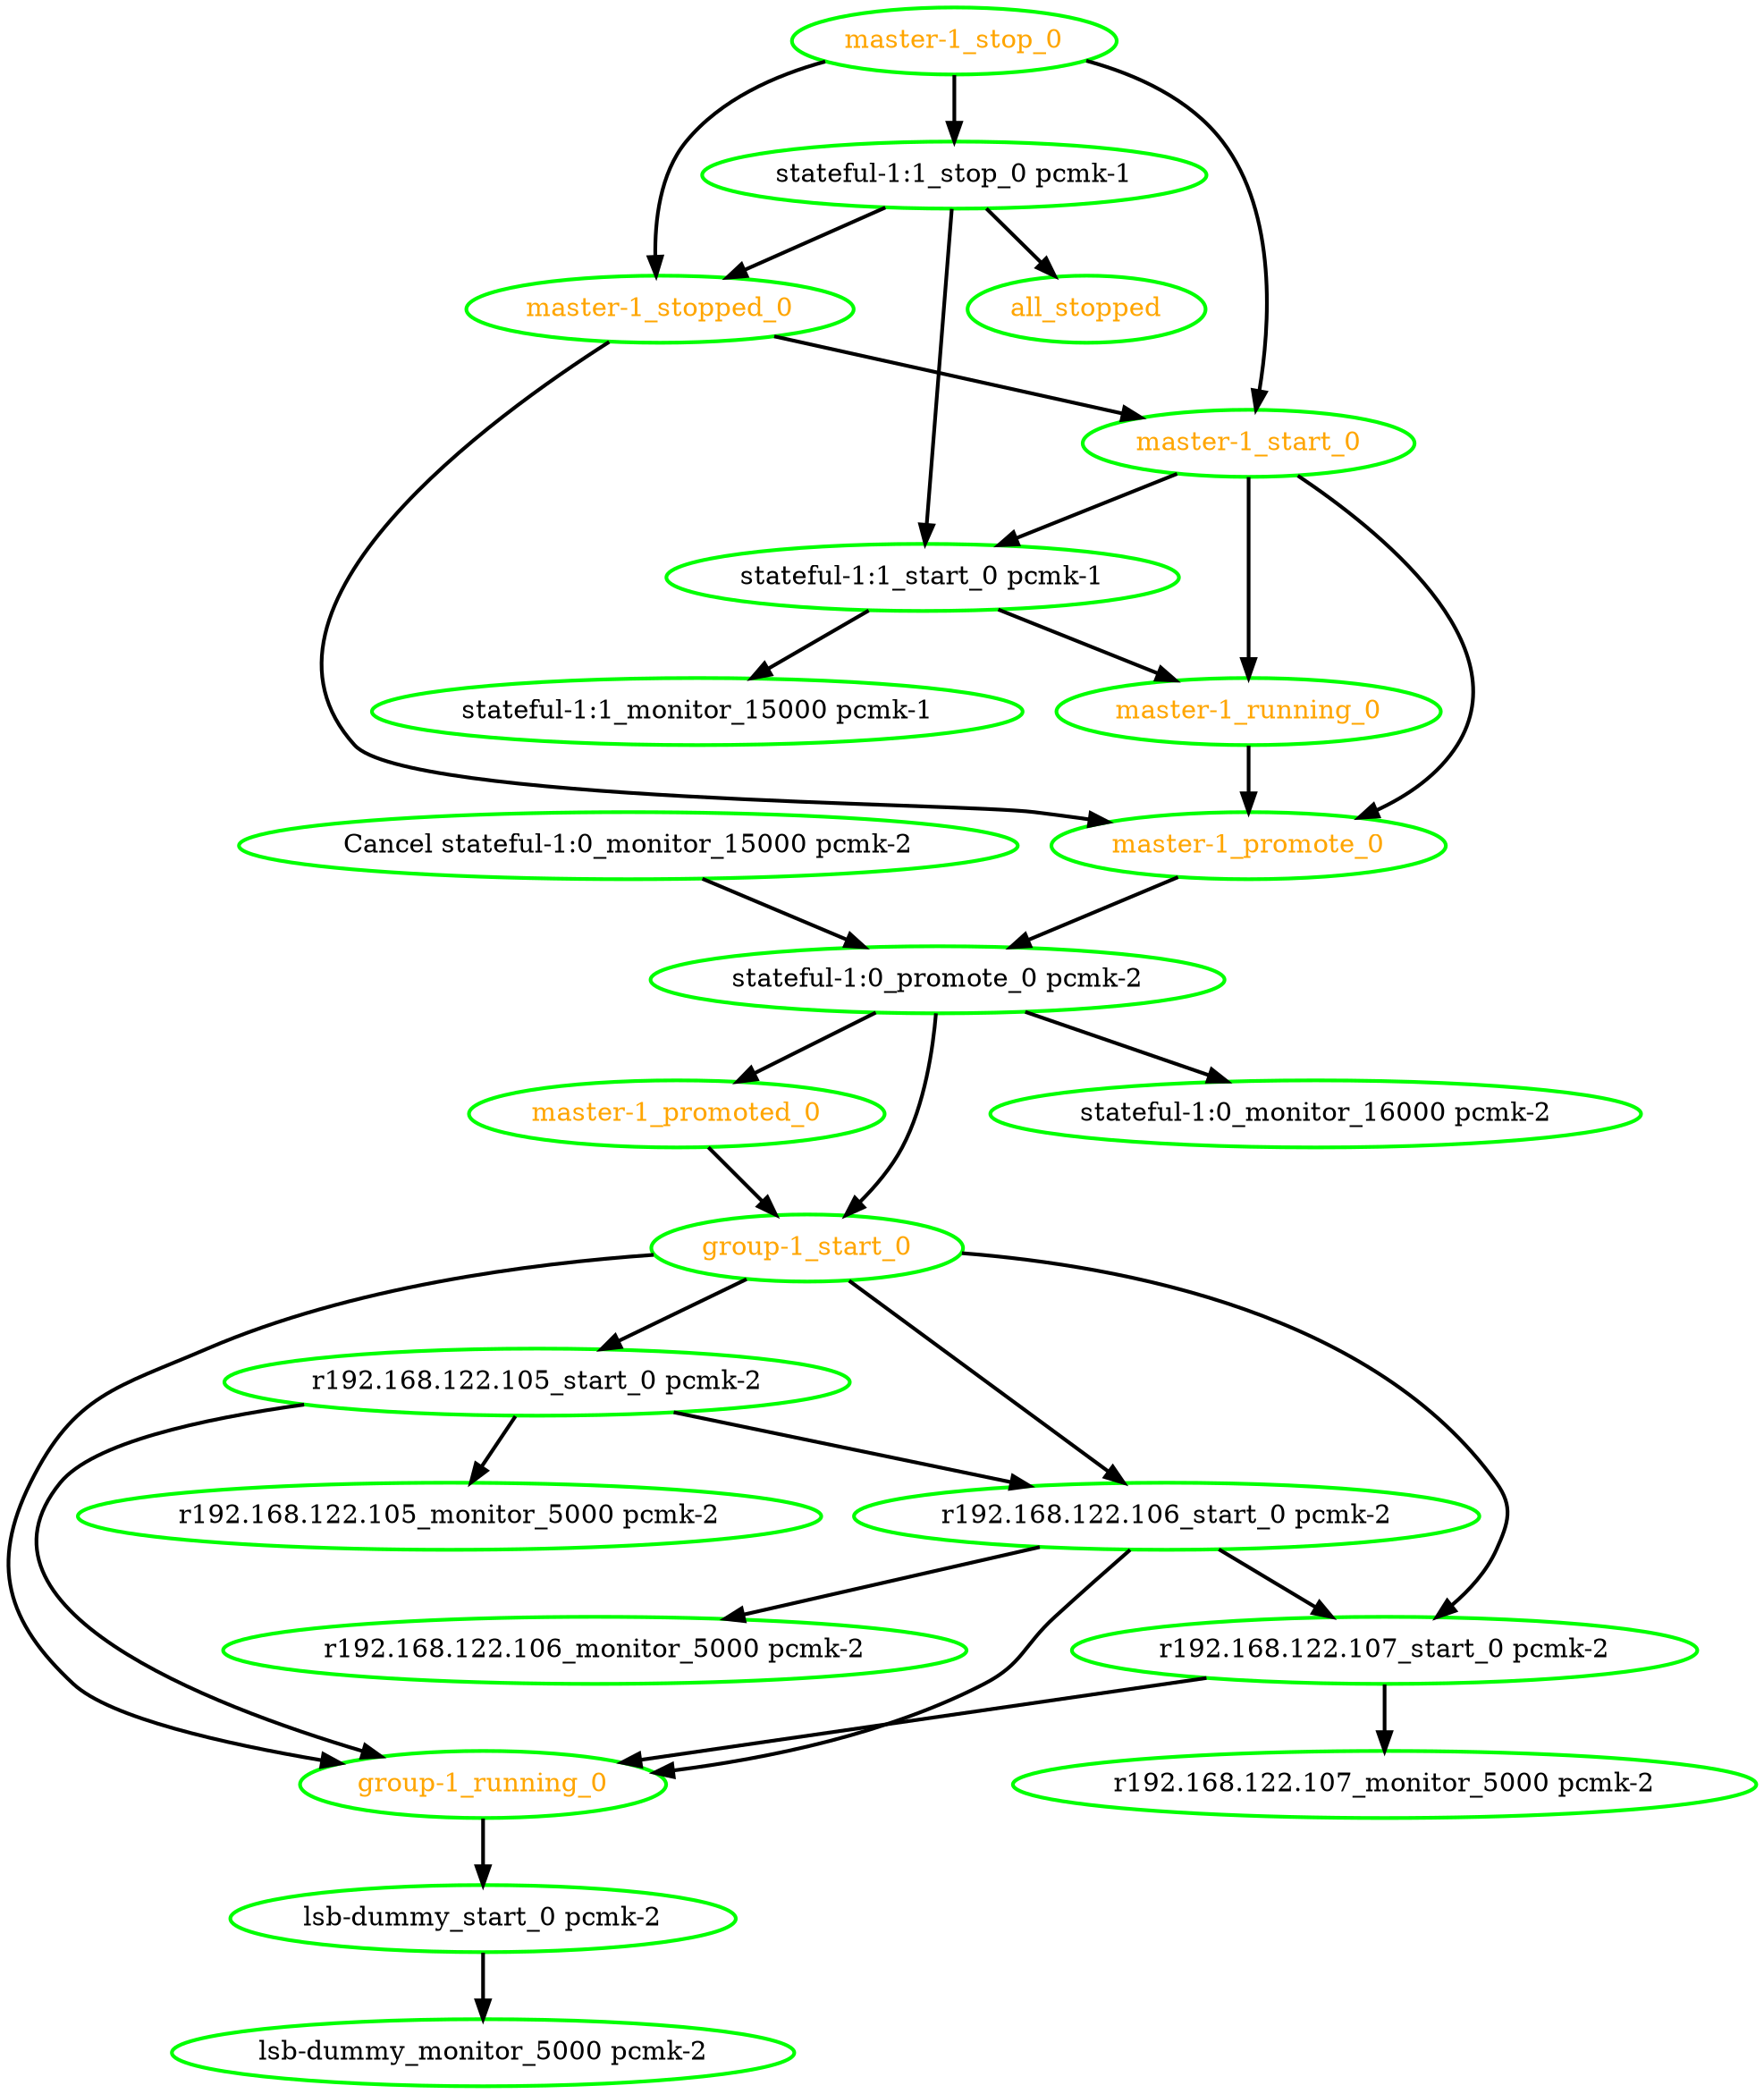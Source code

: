 digraph "g" {
"Cancel stateful-1:0_monitor_15000 pcmk-2" -> "stateful-1:0_promote_0 pcmk-2" [ style = bold]
"Cancel stateful-1:0_monitor_15000 pcmk-2" [ style=bold color="green" fontcolor="black"  ]
"all_stopped" [ style=bold color="green" fontcolor="orange"  ]
"group-1_running_0" -> "lsb-dummy_start_0 pcmk-2" [ style = bold]
"group-1_running_0" [ style=bold color="green" fontcolor="orange"  ]
"group-1_start_0" -> "group-1_running_0" [ style = bold]
"group-1_start_0" -> "r192.168.122.105_start_0 pcmk-2" [ style = bold]
"group-1_start_0" -> "r192.168.122.106_start_0 pcmk-2" [ style = bold]
"group-1_start_0" -> "r192.168.122.107_start_0 pcmk-2" [ style = bold]
"group-1_start_0" [ style=bold color="green" fontcolor="orange"  ]
"lsb-dummy_monitor_5000 pcmk-2" [ style=bold color="green" fontcolor="black"  ]
"lsb-dummy_start_0 pcmk-2" -> "lsb-dummy_monitor_5000 pcmk-2" [ style = bold]
"lsb-dummy_start_0 pcmk-2" [ style=bold color="green" fontcolor="black"  ]
"master-1_promote_0" -> "stateful-1:0_promote_0 pcmk-2" [ style = bold]
"master-1_promote_0" [ style=bold color="green" fontcolor="orange"  ]
"master-1_promoted_0" -> "group-1_start_0" [ style = bold]
"master-1_promoted_0" [ style=bold color="green" fontcolor="orange"  ]
"master-1_running_0" -> "master-1_promote_0" [ style = bold]
"master-1_running_0" [ style=bold color="green" fontcolor="orange"  ]
"master-1_start_0" -> "master-1_promote_0" [ style = bold]
"master-1_start_0" -> "master-1_running_0" [ style = bold]
"master-1_start_0" -> "stateful-1:1_start_0 pcmk-1" [ style = bold]
"master-1_start_0" [ style=bold color="green" fontcolor="orange"  ]
"master-1_stop_0" -> "master-1_start_0" [ style = bold]
"master-1_stop_0" -> "master-1_stopped_0" [ style = bold]
"master-1_stop_0" -> "stateful-1:1_stop_0 pcmk-1" [ style = bold]
"master-1_stop_0" [ style=bold color="green" fontcolor="orange"  ]
"master-1_stopped_0" -> "master-1_promote_0" [ style = bold]
"master-1_stopped_0" -> "master-1_start_0" [ style = bold]
"master-1_stopped_0" [ style=bold color="green" fontcolor="orange"  ]
"r192.168.122.105_monitor_5000 pcmk-2" [ style=bold color="green" fontcolor="black"  ]
"r192.168.122.105_start_0 pcmk-2" -> "group-1_running_0" [ style = bold]
"r192.168.122.105_start_0 pcmk-2" -> "r192.168.122.105_monitor_5000 pcmk-2" [ style = bold]
"r192.168.122.105_start_0 pcmk-2" -> "r192.168.122.106_start_0 pcmk-2" [ style = bold]
"r192.168.122.105_start_0 pcmk-2" [ style=bold color="green" fontcolor="black"  ]
"r192.168.122.106_monitor_5000 pcmk-2" [ style=bold color="green" fontcolor="black"  ]
"r192.168.122.106_start_0 pcmk-2" -> "group-1_running_0" [ style = bold]
"r192.168.122.106_start_0 pcmk-2" -> "r192.168.122.106_monitor_5000 pcmk-2" [ style = bold]
"r192.168.122.106_start_0 pcmk-2" -> "r192.168.122.107_start_0 pcmk-2" [ style = bold]
"r192.168.122.106_start_0 pcmk-2" [ style=bold color="green" fontcolor="black"  ]
"r192.168.122.107_monitor_5000 pcmk-2" [ style=bold color="green" fontcolor="black"  ]
"r192.168.122.107_start_0 pcmk-2" -> "group-1_running_0" [ style = bold]
"r192.168.122.107_start_0 pcmk-2" -> "r192.168.122.107_monitor_5000 pcmk-2" [ style = bold]
"r192.168.122.107_start_0 pcmk-2" [ style=bold color="green" fontcolor="black"  ]
"stateful-1:0_monitor_16000 pcmk-2" [ style=bold color="green" fontcolor="black"  ]
"stateful-1:0_promote_0 pcmk-2" -> "group-1_start_0" [ style = bold]
"stateful-1:0_promote_0 pcmk-2" -> "master-1_promoted_0" [ style = bold]
"stateful-1:0_promote_0 pcmk-2" -> "stateful-1:0_monitor_16000 pcmk-2" [ style = bold]
"stateful-1:0_promote_0 pcmk-2" [ style=bold color="green" fontcolor="black"  ]
"stateful-1:1_monitor_15000 pcmk-1" [ style=bold color="green" fontcolor="black"  ]
"stateful-1:1_start_0 pcmk-1" -> "master-1_running_0" [ style = bold]
"stateful-1:1_start_0 pcmk-1" -> "stateful-1:1_monitor_15000 pcmk-1" [ style = bold]
"stateful-1:1_start_0 pcmk-1" [ style=bold color="green" fontcolor="black"  ]
"stateful-1:1_stop_0 pcmk-1" -> "all_stopped" [ style = bold]
"stateful-1:1_stop_0 pcmk-1" -> "master-1_stopped_0" [ style = bold]
"stateful-1:1_stop_0 pcmk-1" -> "stateful-1:1_start_0 pcmk-1" [ style = bold]
"stateful-1:1_stop_0 pcmk-1" [ style=bold color="green" fontcolor="black"  ]
}
